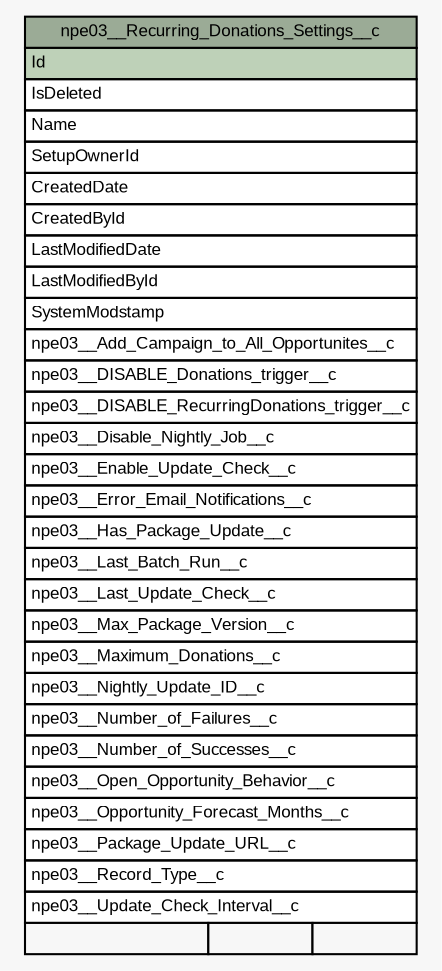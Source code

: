 // dot 2.40.1 on Mac OS X 10.12.6
// SchemaSpy rev 590
digraph "npe03__Recurring_Donations_Settings__c" {
  graph [
    rankdir="RL"
    bgcolor="#f7f7f7"
    nodesep="0.18"
    ranksep="0.46"
    fontname="Arial"
    fontsize="8"
  ];
  node [
    fontname="Arial"
    fontsize="8"
    shape="plaintext"
  ];
  edge [
    arrowsize="0.8"
  ];
  "npe03__Recurring_Donations_Settings__c" [
    label=<
    <TABLE BORDER="0" CELLBORDER="1" CELLSPACING="0" BGCOLOR="#ffffff">
      <TR><TD COLSPAN="3" BGCOLOR="#9bab96" ALIGN="CENTER">npe03__Recurring_Donations_Settings__c</TD></TR>
      <TR><TD PORT="Id" COLSPAN="3" BGCOLOR="#bed1b8" ALIGN="LEFT">Id</TD></TR>
      <TR><TD PORT="IsDeleted" COLSPAN="3" ALIGN="LEFT">IsDeleted</TD></TR>
      <TR><TD PORT="Name" COLSPAN="3" ALIGN="LEFT">Name</TD></TR>
      <TR><TD PORT="SetupOwnerId" COLSPAN="3" ALIGN="LEFT">SetupOwnerId</TD></TR>
      <TR><TD PORT="CreatedDate" COLSPAN="3" ALIGN="LEFT">CreatedDate</TD></TR>
      <TR><TD PORT="CreatedById" COLSPAN="3" ALIGN="LEFT">CreatedById</TD></TR>
      <TR><TD PORT="LastModifiedDate" COLSPAN="3" ALIGN="LEFT">LastModifiedDate</TD></TR>
      <TR><TD PORT="LastModifiedById" COLSPAN="3" ALIGN="LEFT">LastModifiedById</TD></TR>
      <TR><TD PORT="SystemModstamp" COLSPAN="3" ALIGN="LEFT">SystemModstamp</TD></TR>
      <TR><TD PORT="npe03__Add_Campaign_to_All_Opportunites__c" COLSPAN="3" ALIGN="LEFT">npe03__Add_Campaign_to_All_Opportunites__c</TD></TR>
      <TR><TD PORT="npe03__DISABLE_Donations_trigger__c" COLSPAN="3" ALIGN="LEFT">npe03__DISABLE_Donations_trigger__c</TD></TR>
      <TR><TD PORT="npe03__DISABLE_RecurringDonations_trigger__c" COLSPAN="3" ALIGN="LEFT">npe03__DISABLE_RecurringDonations_trigger__c</TD></TR>
      <TR><TD PORT="npe03__Disable_Nightly_Job__c" COLSPAN="3" ALIGN="LEFT">npe03__Disable_Nightly_Job__c</TD></TR>
      <TR><TD PORT="npe03__Enable_Update_Check__c" COLSPAN="3" ALIGN="LEFT">npe03__Enable_Update_Check__c</TD></TR>
      <TR><TD PORT="npe03__Error_Email_Notifications__c" COLSPAN="3" ALIGN="LEFT">npe03__Error_Email_Notifications__c</TD></TR>
      <TR><TD PORT="npe03__Has_Package_Update__c" COLSPAN="3" ALIGN="LEFT">npe03__Has_Package_Update__c</TD></TR>
      <TR><TD PORT="npe03__Last_Batch_Run__c" COLSPAN="3" ALIGN="LEFT">npe03__Last_Batch_Run__c</TD></TR>
      <TR><TD PORT="npe03__Last_Update_Check__c" COLSPAN="3" ALIGN="LEFT">npe03__Last_Update_Check__c</TD></TR>
      <TR><TD PORT="npe03__Max_Package_Version__c" COLSPAN="3" ALIGN="LEFT">npe03__Max_Package_Version__c</TD></TR>
      <TR><TD PORT="npe03__Maximum_Donations__c" COLSPAN="3" ALIGN="LEFT">npe03__Maximum_Donations__c</TD></TR>
      <TR><TD PORT="npe03__Nightly_Update_ID__c" COLSPAN="3" ALIGN="LEFT">npe03__Nightly_Update_ID__c</TD></TR>
      <TR><TD PORT="npe03__Number_of_Failures__c" COLSPAN="3" ALIGN="LEFT">npe03__Number_of_Failures__c</TD></TR>
      <TR><TD PORT="npe03__Number_of_Successes__c" COLSPAN="3" ALIGN="LEFT">npe03__Number_of_Successes__c</TD></TR>
      <TR><TD PORT="npe03__Open_Opportunity_Behavior__c" COLSPAN="3" ALIGN="LEFT">npe03__Open_Opportunity_Behavior__c</TD></TR>
      <TR><TD PORT="npe03__Opportunity_Forecast_Months__c" COLSPAN="3" ALIGN="LEFT">npe03__Opportunity_Forecast_Months__c</TD></TR>
      <TR><TD PORT="npe03__Package_Update_URL__c" COLSPAN="3" ALIGN="LEFT">npe03__Package_Update_URL__c</TD></TR>
      <TR><TD PORT="npe03__Record_Type__c" COLSPAN="3" ALIGN="LEFT">npe03__Record_Type__c</TD></TR>
      <TR><TD PORT="npe03__Update_Check_Interval__c" COLSPAN="3" ALIGN="LEFT">npe03__Update_Check_Interval__c</TD></TR>
      <TR><TD ALIGN="LEFT" BGCOLOR="#f7f7f7">  </TD><TD ALIGN="RIGHT" BGCOLOR="#f7f7f7">  </TD><TD ALIGN="RIGHT" BGCOLOR="#f7f7f7">  </TD></TR>
    </TABLE>>
    URL="tables/npe03__Recurring_Donations_Settings__c.html"
    tooltip="npe03__Recurring_Donations_Settings__c"
  ];
}
